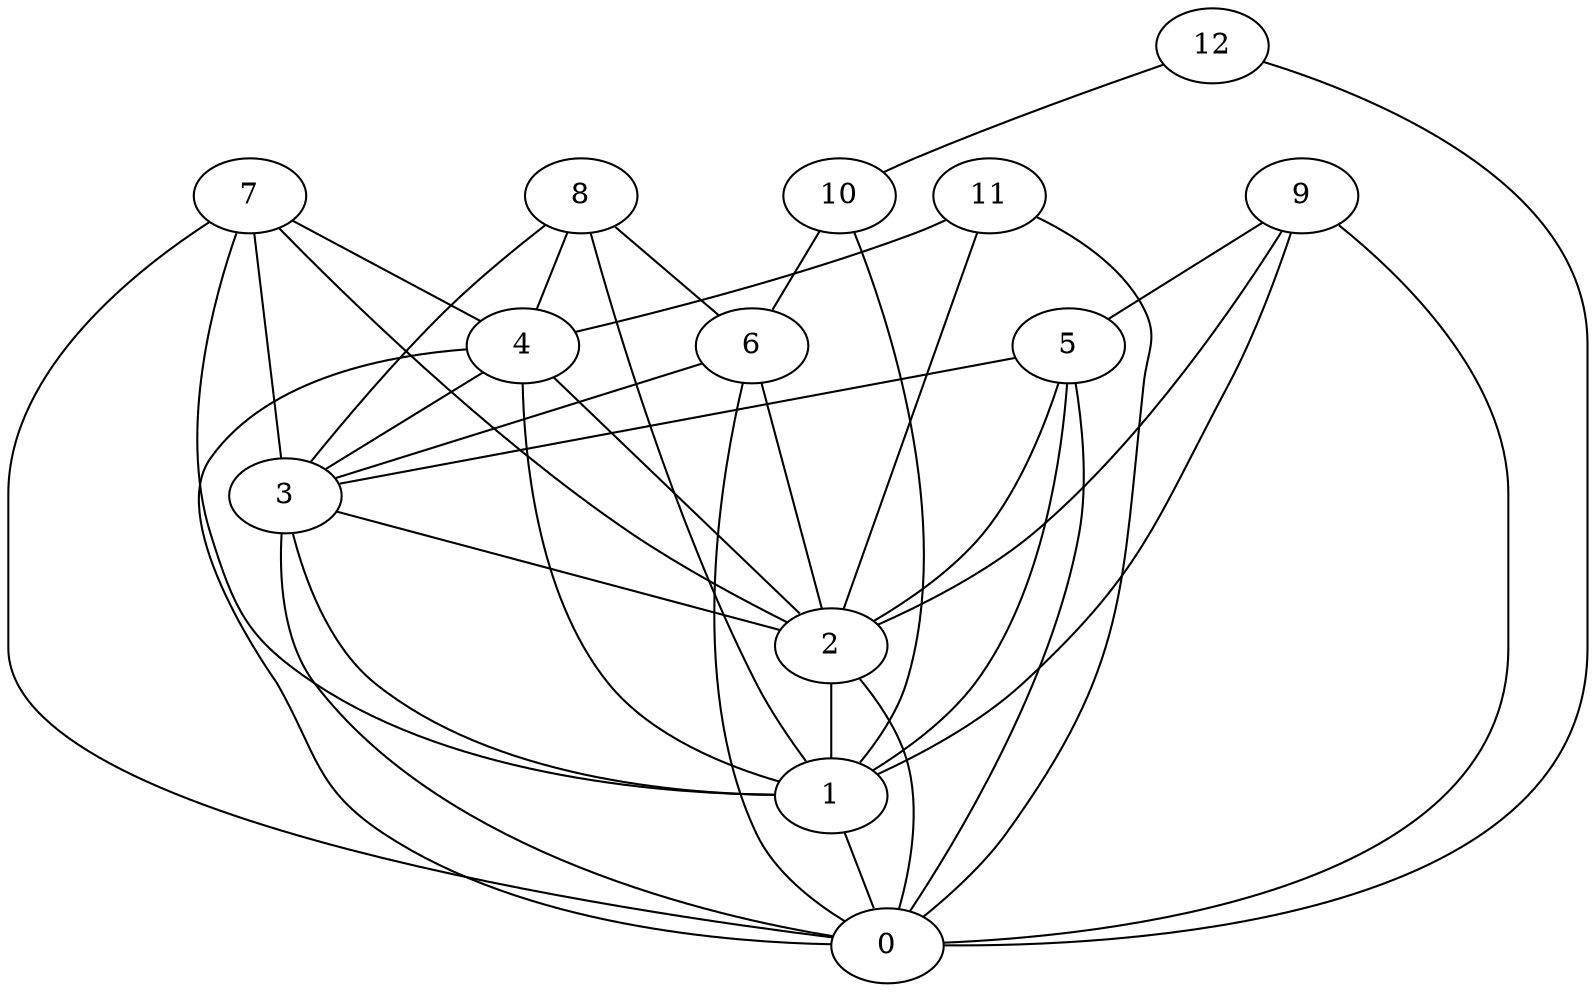 graph G {
0;
1;
2;
3;
4;
5;
6;
7;
8;
9;
10;
11;
12;
12--0 ;
12--10 ;
11--0 ;
11--4 ;
11--2 ;
10--1 ;
10--6 ;
9--1 ;
9--5 ;
9--2 ;
9--0 ;
8--6 ;
8--4 ;
8--1 ;
8--3 ;
7--2 ;
7--4 ;
7--1 ;
7--0 ;
7--3 ;
6--2 ;
6--0 ;
6--3 ;
5--3 ;
5--2 ;
5--0 ;
5--1 ;
4--0 ;
4--2 ;
4--1 ;
4--3 ;
3--0 ;
3--1 ;
3--2 ;
2--0 ;
2--1 ;
1--0 ;
}
